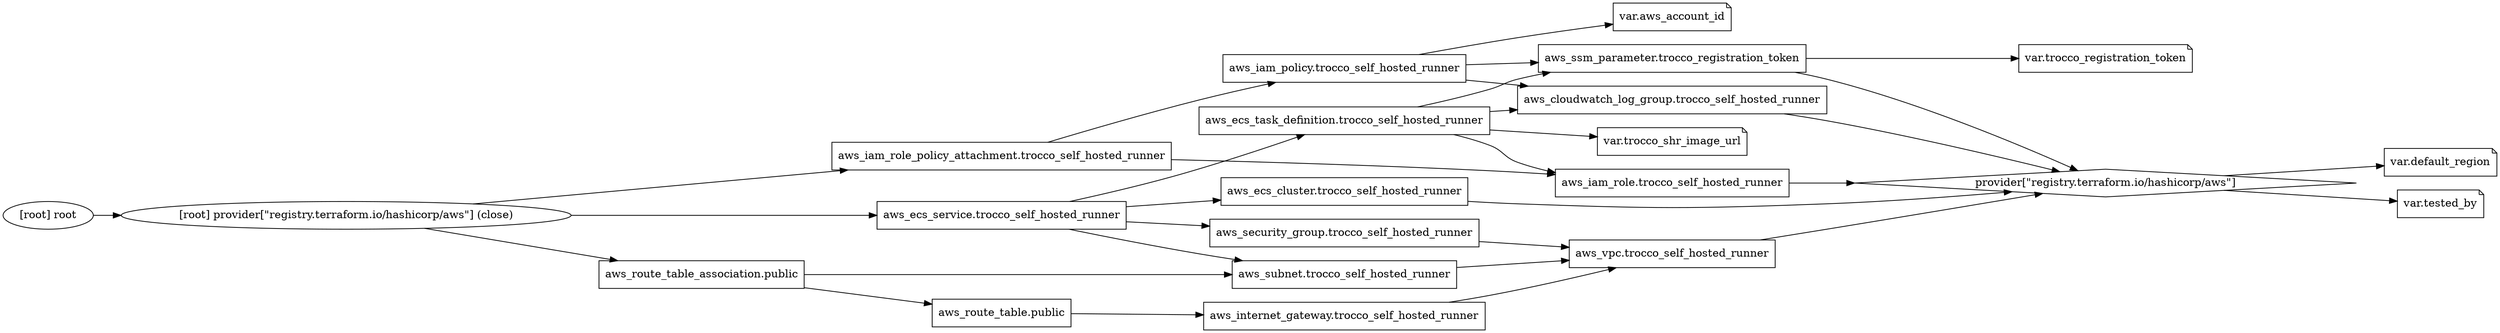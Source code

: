 digraph {
	rankdir = "LR"
	compound = "true"
	newrank = "true"
	subgraph "root" {
		"[root] aws_cloudwatch_log_group.trocco_self_hosted_runner (expand)" [label = "aws_cloudwatch_log_group.trocco_self_hosted_runner", shape = "box"]
		"[root] aws_ecs_cluster.trocco_self_hosted_runner (expand)" [label = "aws_ecs_cluster.trocco_self_hosted_runner", shape = "box"]
		"[root] aws_ecs_service.trocco_self_hosted_runner (expand)" [label = "aws_ecs_service.trocco_self_hosted_runner", shape = "box"]
		"[root] aws_ecs_task_definition.trocco_self_hosted_runner (expand)" [label = "aws_ecs_task_definition.trocco_self_hosted_runner", shape = "box"]
		"[root] aws_iam_policy.trocco_self_hosted_runner (expand)" [label = "aws_iam_policy.trocco_self_hosted_runner", shape = "box"]
		"[root] aws_iam_role.trocco_self_hosted_runner (expand)" [label = "aws_iam_role.trocco_self_hosted_runner", shape = "box"]
		"[root] aws_iam_role_policy_attachment.trocco_self_hosted_runner (expand)" [label = "aws_iam_role_policy_attachment.trocco_self_hosted_runner", shape = "box"]
		"[root] aws_internet_gateway.trocco_self_hosted_runner (expand)" [label = "aws_internet_gateway.trocco_self_hosted_runner", shape = "box"]
		"[root] aws_route_table.public (expand)" [label = "aws_route_table.public", shape = "box"]
		"[root] aws_route_table_association.public (expand)" [label = "aws_route_table_association.public", shape = "box"]
		"[root] aws_security_group.trocco_self_hosted_runner (expand)" [label = "aws_security_group.trocco_self_hosted_runner", shape = "box"]
		"[root] aws_ssm_parameter.trocco_registration_token (expand)" [label = "aws_ssm_parameter.trocco_registration_token", shape = "box"]
		"[root] aws_subnet.trocco_self_hosted_runner (expand)" [label = "aws_subnet.trocco_self_hosted_runner", shape = "box"]
		"[root] aws_vpc.trocco_self_hosted_runner (expand)" [label = "aws_vpc.trocco_self_hosted_runner", shape = "box"]
		"[root] provider[\"registry.terraform.io/hashicorp/aws\"]" [label = "provider[\"registry.terraform.io/hashicorp/aws\"]", shape = "diamond"]
		"[root] var.aws_account_id" [label = "var.aws_account_id", shape = "note"]
		"[root] var.default_region" [label = "var.default_region", shape = "note"]
		"[root] var.tested_by" [label = "var.tested_by", shape = "note"]
		"[root] var.trocco_registration_token" [label = "var.trocco_registration_token", shape = "note"]
		"[root] var.trocco_shr_image_url" [label = "var.trocco_shr_image_url", shape = "note"]
		"[root] aws_cloudwatch_log_group.trocco_self_hosted_runner (expand)" -> "[root] provider[\"registry.terraform.io/hashicorp/aws\"]"
		"[root] aws_ecs_cluster.trocco_self_hosted_runner (expand)" -> "[root] provider[\"registry.terraform.io/hashicorp/aws\"]"
		"[root] aws_ecs_service.trocco_self_hosted_runner (expand)" -> "[root] aws_ecs_cluster.trocco_self_hosted_runner (expand)"
		"[root] aws_ecs_service.trocco_self_hosted_runner (expand)" -> "[root] aws_ecs_task_definition.trocco_self_hosted_runner (expand)"
		"[root] aws_ecs_service.trocco_self_hosted_runner (expand)" -> "[root] aws_security_group.trocco_self_hosted_runner (expand)"
		"[root] aws_ecs_service.trocco_self_hosted_runner (expand)" -> "[root] aws_subnet.trocco_self_hosted_runner (expand)"
		"[root] aws_ecs_task_definition.trocco_self_hosted_runner (expand)" -> "[root] aws_cloudwatch_log_group.trocco_self_hosted_runner (expand)"
		"[root] aws_ecs_task_definition.trocco_self_hosted_runner (expand)" -> "[root] aws_iam_role.trocco_self_hosted_runner (expand)"
		"[root] aws_ecs_task_definition.trocco_self_hosted_runner (expand)" -> "[root] aws_ssm_parameter.trocco_registration_token (expand)"
		"[root] aws_ecs_task_definition.trocco_self_hosted_runner (expand)" -> "[root] var.trocco_shr_image_url"
		"[root] aws_iam_policy.trocco_self_hosted_runner (expand)" -> "[root] aws_cloudwatch_log_group.trocco_self_hosted_runner (expand)"
		"[root] aws_iam_policy.trocco_self_hosted_runner (expand)" -> "[root] aws_ssm_parameter.trocco_registration_token (expand)"
		"[root] aws_iam_policy.trocco_self_hosted_runner (expand)" -> "[root] var.aws_account_id"
		"[root] aws_iam_role.trocco_self_hosted_runner (expand)" -> "[root] provider[\"registry.terraform.io/hashicorp/aws\"]"
		"[root] aws_iam_role_policy_attachment.trocco_self_hosted_runner (expand)" -> "[root] aws_iam_policy.trocco_self_hosted_runner (expand)"
		"[root] aws_iam_role_policy_attachment.trocco_self_hosted_runner (expand)" -> "[root] aws_iam_role.trocco_self_hosted_runner (expand)"
		"[root] aws_internet_gateway.trocco_self_hosted_runner (expand)" -> "[root] aws_vpc.trocco_self_hosted_runner (expand)"
		"[root] aws_route_table.public (expand)" -> "[root] aws_internet_gateway.trocco_self_hosted_runner (expand)"
		"[root] aws_route_table_association.public (expand)" -> "[root] aws_route_table.public (expand)"
		"[root] aws_route_table_association.public (expand)" -> "[root] aws_subnet.trocco_self_hosted_runner (expand)"
		"[root] aws_security_group.trocco_self_hosted_runner (expand)" -> "[root] aws_vpc.trocco_self_hosted_runner (expand)"
		"[root] aws_ssm_parameter.trocco_registration_token (expand)" -> "[root] provider[\"registry.terraform.io/hashicorp/aws\"]"
		"[root] aws_ssm_parameter.trocco_registration_token (expand)" -> "[root] var.trocco_registration_token"
		"[root] aws_subnet.trocco_self_hosted_runner (expand)" -> "[root] aws_vpc.trocco_self_hosted_runner (expand)"
		"[root] aws_vpc.trocco_self_hosted_runner (expand)" -> "[root] provider[\"registry.terraform.io/hashicorp/aws\"]"
		"[root] provider[\"registry.terraform.io/hashicorp/aws\"] (close)" -> "[root] aws_ecs_service.trocco_self_hosted_runner (expand)"
		"[root] provider[\"registry.terraform.io/hashicorp/aws\"] (close)" -> "[root] aws_iam_role_policy_attachment.trocco_self_hosted_runner (expand)"
		"[root] provider[\"registry.terraform.io/hashicorp/aws\"] (close)" -> "[root] aws_route_table_association.public (expand)"
		"[root] provider[\"registry.terraform.io/hashicorp/aws\"]" -> "[root] var.default_region"
		"[root] provider[\"registry.terraform.io/hashicorp/aws\"]" -> "[root] var.tested_by"
		"[root] root" -> "[root] provider[\"registry.terraform.io/hashicorp/aws\"] (close)"
	}
}
